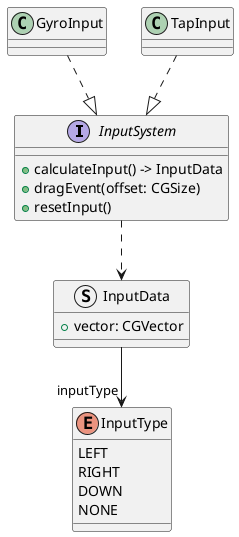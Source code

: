 @startuml
interface InputSystem {
+ calculateInput() -> InputData
+ dragEvent(offset: CGSize)
+ resetInput()
}

struct InputData {
+ vector: CGVector
}

enum InputType {
LEFT
RIGHT
DOWN
NONE
}

InputSystem ..> InputData
InputData -->"inputType" InputType
GyroInput ..|> InputSystem
TapInput ..|> InputSystem
@enduml